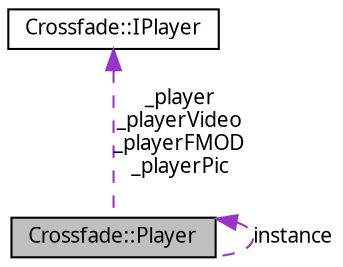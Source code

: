 digraph G
{
  edge [fontname="FreeSans.ttf",fontsize=10,labelfontname="FreeSans.ttf",labelfontsize=10];
  node [fontname="FreeSans.ttf",fontsize=10,shape=record];
  Node1 [label="Crossfade::Player",height=0.2,width=0.4,color="black", fillcolor="grey75", style="filled" fontcolor="black"];
  Node1 -> Node1 [dir=back,color="darkorchid3",fontsize=10,style="dashed",label="instance",fontname="FreeSans.ttf"];
  Node2 -> Node1 [dir=back,color="darkorchid3",fontsize=10,style="dashed",label="_player\n_playerVideo\n_playerFMOD\n_playerPic",fontname="FreeSans.ttf"];
  Node2 [label="Crossfade::IPlayer",height=0.2,width=0.4,color="black", fillcolor="white", style="filled",URL="$interface_crossfade_1_1_i_player.html",tooltip="The interface a player plug-in has to implement, so the Player singleton can use..."];
}
